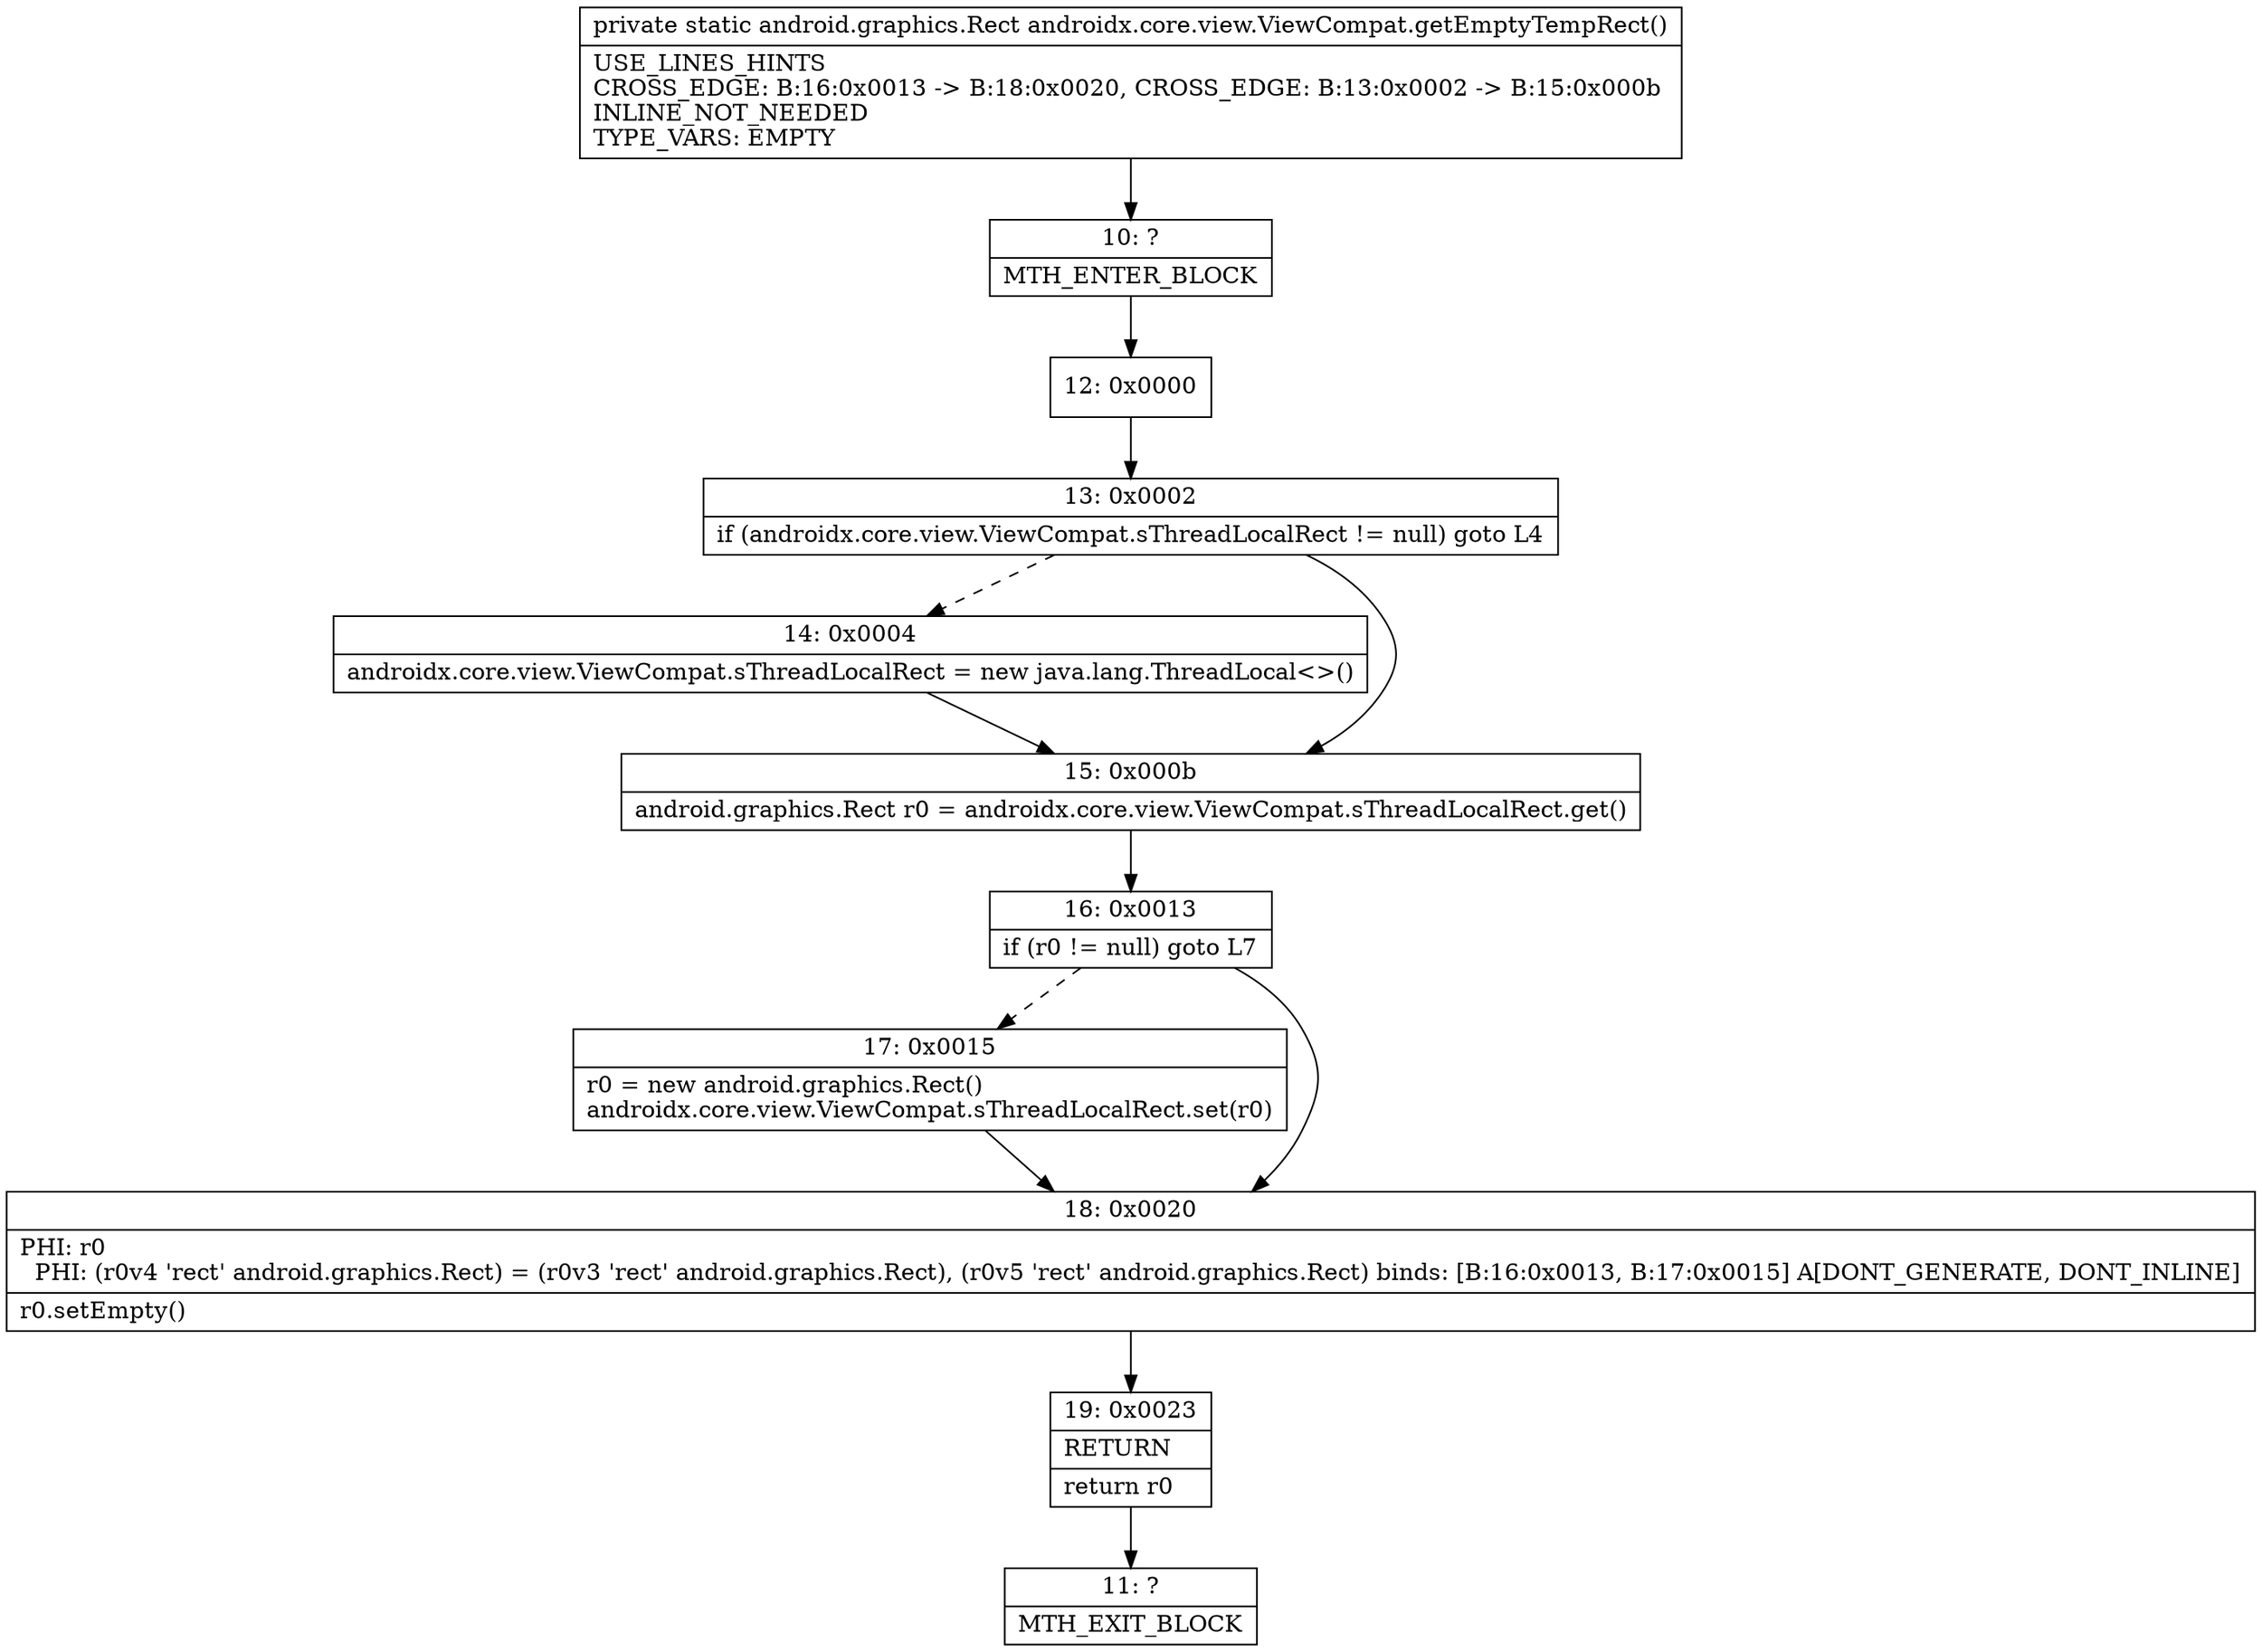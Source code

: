 digraph "CFG forandroidx.core.view.ViewCompat.getEmptyTempRect()Landroid\/graphics\/Rect;" {
Node_10 [shape=record,label="{10\:\ ?|MTH_ENTER_BLOCK\l}"];
Node_12 [shape=record,label="{12\:\ 0x0000}"];
Node_13 [shape=record,label="{13\:\ 0x0002|if (androidx.core.view.ViewCompat.sThreadLocalRect != null) goto L4\l}"];
Node_14 [shape=record,label="{14\:\ 0x0004|androidx.core.view.ViewCompat.sThreadLocalRect = new java.lang.ThreadLocal\<\>()\l}"];
Node_15 [shape=record,label="{15\:\ 0x000b|android.graphics.Rect r0 = androidx.core.view.ViewCompat.sThreadLocalRect.get()\l}"];
Node_16 [shape=record,label="{16\:\ 0x0013|if (r0 != null) goto L7\l}"];
Node_17 [shape=record,label="{17\:\ 0x0015|r0 = new android.graphics.Rect()\landroidx.core.view.ViewCompat.sThreadLocalRect.set(r0)\l}"];
Node_18 [shape=record,label="{18\:\ 0x0020|PHI: r0 \l  PHI: (r0v4 'rect' android.graphics.Rect) = (r0v3 'rect' android.graphics.Rect), (r0v5 'rect' android.graphics.Rect) binds: [B:16:0x0013, B:17:0x0015] A[DONT_GENERATE, DONT_INLINE]\l|r0.setEmpty()\l}"];
Node_19 [shape=record,label="{19\:\ 0x0023|RETURN\l|return r0\l}"];
Node_11 [shape=record,label="{11\:\ ?|MTH_EXIT_BLOCK\l}"];
MethodNode[shape=record,label="{private static android.graphics.Rect androidx.core.view.ViewCompat.getEmptyTempRect()  | USE_LINES_HINTS\lCROSS_EDGE: B:16:0x0013 \-\> B:18:0x0020, CROSS_EDGE: B:13:0x0002 \-\> B:15:0x000b\lINLINE_NOT_NEEDED\lTYPE_VARS: EMPTY\l}"];
MethodNode -> Node_10;Node_10 -> Node_12;
Node_12 -> Node_13;
Node_13 -> Node_14[style=dashed];
Node_13 -> Node_15;
Node_14 -> Node_15;
Node_15 -> Node_16;
Node_16 -> Node_17[style=dashed];
Node_16 -> Node_18;
Node_17 -> Node_18;
Node_18 -> Node_19;
Node_19 -> Node_11;
}

